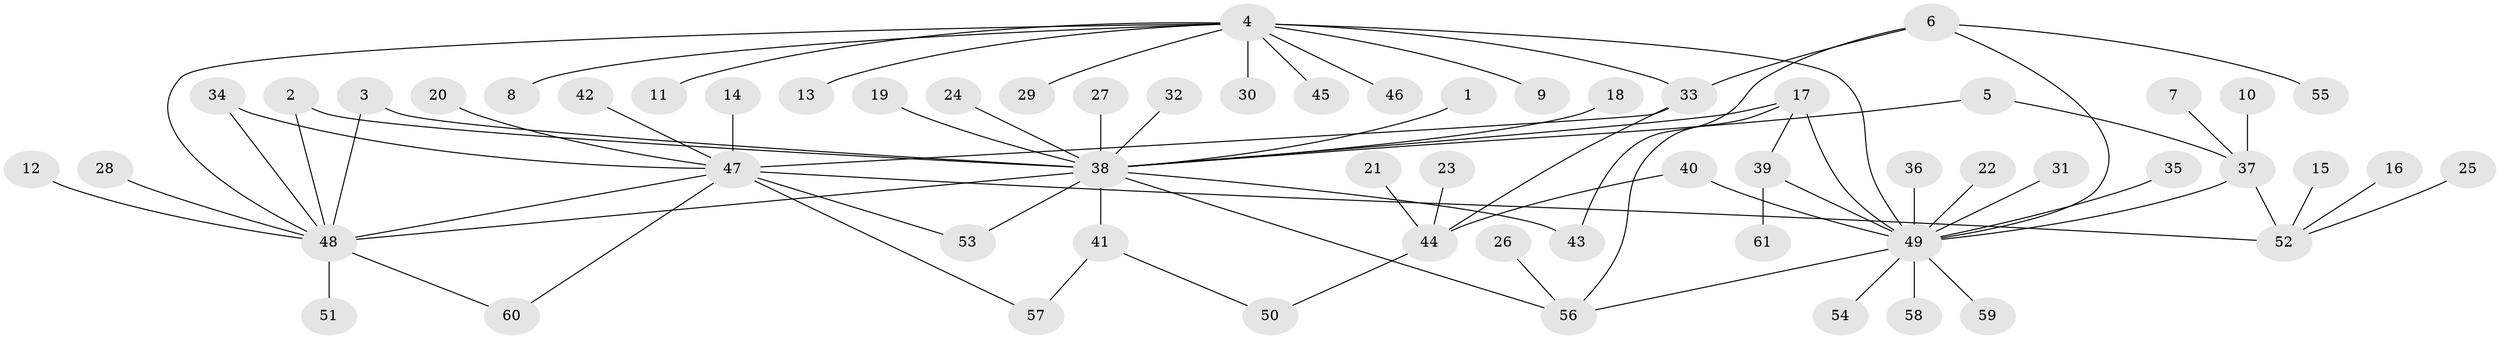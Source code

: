 // original degree distribution, {6: 0.02459016393442623, 9: 0.01639344262295082, 17: 0.00819672131147541, 5: 0.03278688524590164, 2: 0.20491803278688525, 1: 0.5737704918032787, 7: 0.01639344262295082, 10: 0.00819672131147541, 18: 0.00819672131147541, 3: 0.05737704918032787, 4: 0.04918032786885246}
// Generated by graph-tools (version 1.1) at 2025/25/03/09/25 03:25:59]
// undirected, 61 vertices, 77 edges
graph export_dot {
graph [start="1"]
  node [color=gray90,style=filled];
  1;
  2;
  3;
  4;
  5;
  6;
  7;
  8;
  9;
  10;
  11;
  12;
  13;
  14;
  15;
  16;
  17;
  18;
  19;
  20;
  21;
  22;
  23;
  24;
  25;
  26;
  27;
  28;
  29;
  30;
  31;
  32;
  33;
  34;
  35;
  36;
  37;
  38;
  39;
  40;
  41;
  42;
  43;
  44;
  45;
  46;
  47;
  48;
  49;
  50;
  51;
  52;
  53;
  54;
  55;
  56;
  57;
  58;
  59;
  60;
  61;
  1 -- 38 [weight=1.0];
  2 -- 38 [weight=1.0];
  2 -- 48 [weight=1.0];
  3 -- 38 [weight=1.0];
  3 -- 48 [weight=1.0];
  4 -- 8 [weight=1.0];
  4 -- 9 [weight=1.0];
  4 -- 11 [weight=1.0];
  4 -- 13 [weight=1.0];
  4 -- 29 [weight=1.0];
  4 -- 30 [weight=1.0];
  4 -- 33 [weight=1.0];
  4 -- 45 [weight=1.0];
  4 -- 46 [weight=1.0];
  4 -- 48 [weight=1.0];
  4 -- 49 [weight=1.0];
  5 -- 37 [weight=1.0];
  5 -- 38 [weight=1.0];
  6 -- 33 [weight=1.0];
  6 -- 43 [weight=1.0];
  6 -- 49 [weight=1.0];
  6 -- 55 [weight=1.0];
  7 -- 37 [weight=1.0];
  10 -- 37 [weight=1.0];
  12 -- 48 [weight=1.0];
  14 -- 47 [weight=1.0];
  15 -- 52 [weight=1.0];
  16 -- 52 [weight=1.0];
  17 -- 38 [weight=1.0];
  17 -- 39 [weight=1.0];
  17 -- 49 [weight=1.0];
  17 -- 56 [weight=1.0];
  18 -- 38 [weight=1.0];
  19 -- 38 [weight=1.0];
  20 -- 47 [weight=1.0];
  21 -- 44 [weight=1.0];
  22 -- 49 [weight=1.0];
  23 -- 44 [weight=1.0];
  24 -- 38 [weight=1.0];
  25 -- 52 [weight=1.0];
  26 -- 56 [weight=1.0];
  27 -- 38 [weight=1.0];
  28 -- 48 [weight=1.0];
  31 -- 49 [weight=1.0];
  32 -- 38 [weight=1.0];
  33 -- 44 [weight=1.0];
  33 -- 47 [weight=1.0];
  34 -- 47 [weight=1.0];
  34 -- 48 [weight=1.0];
  35 -- 49 [weight=1.0];
  36 -- 49 [weight=1.0];
  37 -- 49 [weight=1.0];
  37 -- 52 [weight=1.0];
  38 -- 41 [weight=1.0];
  38 -- 43 [weight=1.0];
  38 -- 48 [weight=2.0];
  38 -- 53 [weight=1.0];
  38 -- 56 [weight=1.0];
  39 -- 49 [weight=1.0];
  39 -- 61 [weight=1.0];
  40 -- 44 [weight=1.0];
  40 -- 49 [weight=1.0];
  41 -- 50 [weight=1.0];
  41 -- 57 [weight=1.0];
  42 -- 47 [weight=1.0];
  44 -- 50 [weight=1.0];
  47 -- 48 [weight=1.0];
  47 -- 52 [weight=2.0];
  47 -- 53 [weight=1.0];
  47 -- 57 [weight=1.0];
  47 -- 60 [weight=1.0];
  48 -- 51 [weight=1.0];
  48 -- 60 [weight=1.0];
  49 -- 54 [weight=1.0];
  49 -- 56 [weight=1.0];
  49 -- 58 [weight=1.0];
  49 -- 59 [weight=1.0];
}

